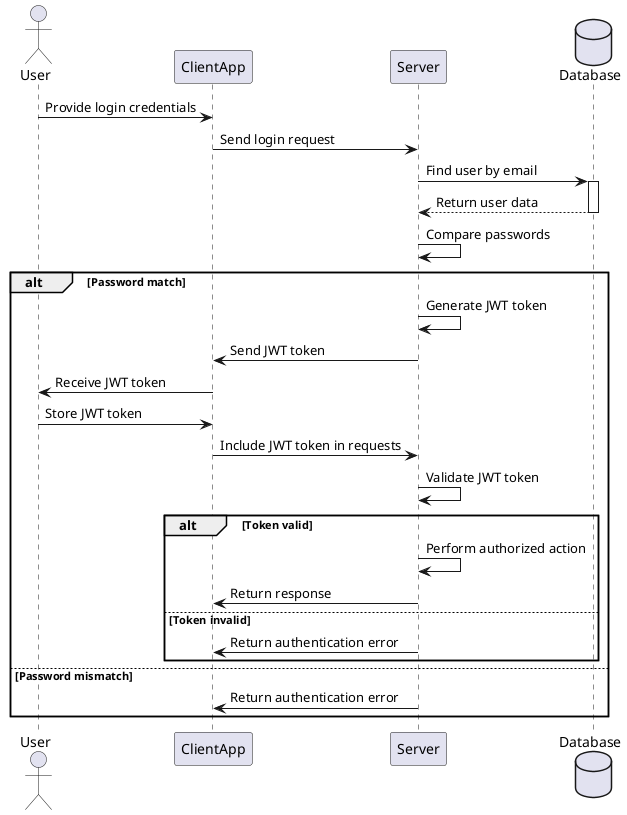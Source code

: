 @startuml


actor User
participant ClientApp
participant Server
database Database

User -> ClientApp: Provide login credentials
ClientApp -> Server: Send login request
Server -> Database: Find user by email
activate Database
Database --> Server: Return user data
deactivate Database
Server -> Server: Compare passwords
alt Password match
    Server -> Server: Generate JWT token
    Server -> ClientApp: Send JWT token
    ClientApp -> User: Receive JWT token
    User -> ClientApp: Store JWT token
    ClientApp -> Server: Include JWT token in requests
    Server -> Server: Validate JWT token
    alt Token valid
        Server -> Server: Perform authorized action
        Server -> ClientApp: Return response
    else Token invalid
        Server -> ClientApp: Return authentication error
    end
else Password mismatch
    Server -> ClientApp: Return authentication error
end
@enduml
